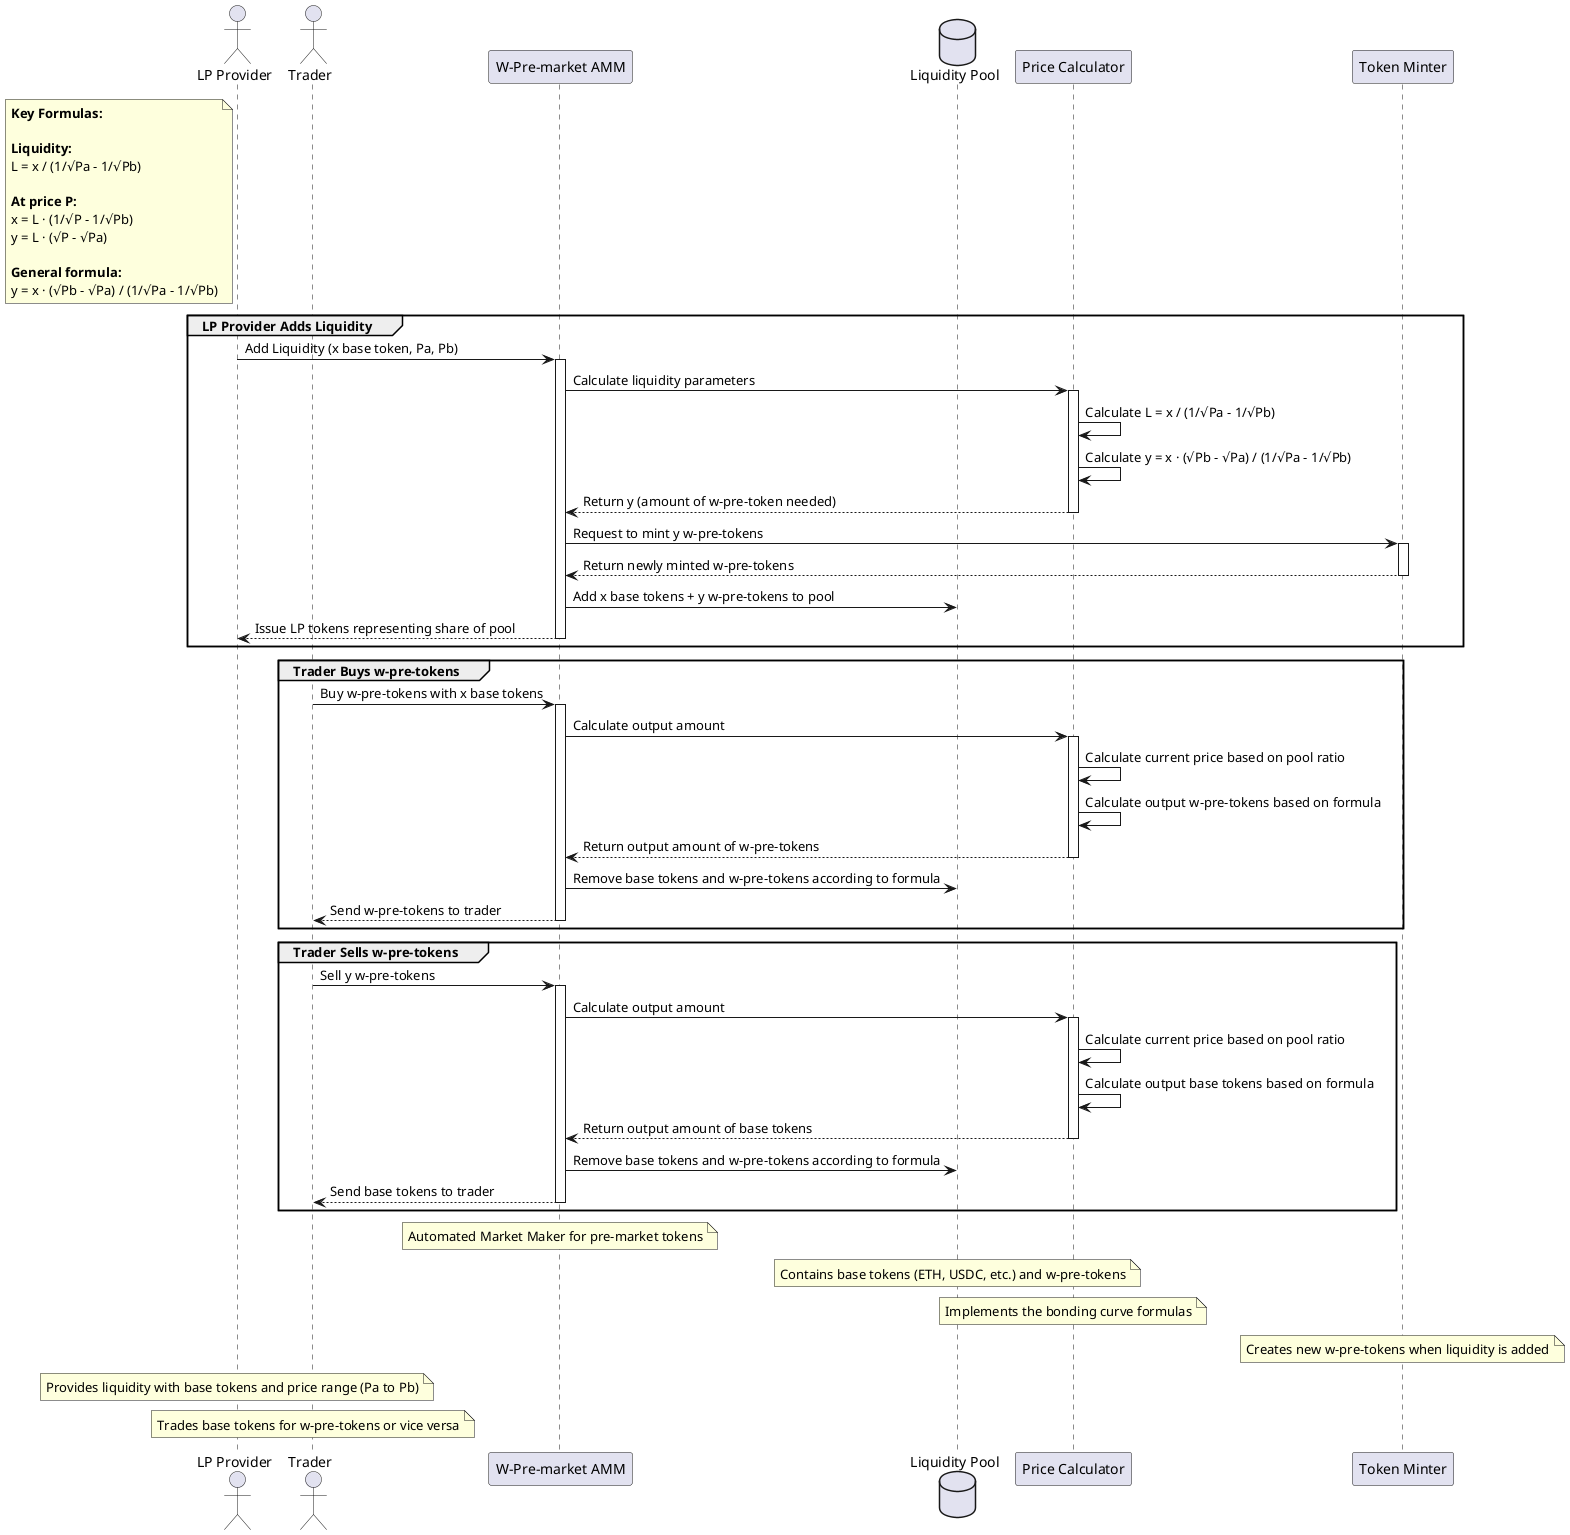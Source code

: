 @startuml W-Pre-market AMM System

' Define participants
actor "LP Provider" as LPProvider
actor "Trader" as Trader
participant "W-Pre-market AMM" as AMM
database "Liquidity Pool" as Pool
participant "Price Calculator" as Calculator
participant "Token Minter" as Minter

' Style
skinparam sequence {
    ParticipantBackgroundColor LightBlue
    ActorBackgroundColor LightGreen
    DatabaseBackgroundColor LightPink
    LifeLineColor Gray
    BorderColor Black
}

' Define mathematical formulas as notes
note left of LPProvider
  <b>Key Formulas:</b>
  
  <b>Liquidity:</b>
  L = x / (1/√Pa - 1/√Pb)
  
  <b>At price P:</b>
  x = L · (1/√P - 1/√Pb)
  y = L · (√P - √Pa)
  
  <b>General formula:</b>
  y = x · (√Pb - √Pa) / (1/√Pa - 1/√Pb)
end note

' LP Provider Flow
group LP Provider Adds Liquidity
    LPProvider -> AMM: Add Liquidity (x base token, Pa, Pb)
    activate AMM
    
    AMM -> Calculator: Calculate liquidity parameters
    activate Calculator
    
    Calculator -> Calculator: Calculate L = x / (1/√Pa - 1/√Pb)
    Calculator -> Calculator: Calculate y = x · (√Pb - √Pa) / (1/√Pa - 1/√Pb)
    Calculator --> AMM: Return y (amount of w-pre-token needed)
    deactivate Calculator
    
    AMM -> Minter: Request to mint y w-pre-tokens
    activate Minter
    Minter --> AMM: Return newly minted w-pre-tokens
    deactivate Minter
    
    AMM -> Pool: Add x base tokens + y w-pre-tokens to pool
    AMM --> LPProvider: Issue LP tokens representing share of pool
    
    deactivate AMM
end

' Trader Flow - Buy w-pre-tokens
group Trader Buys w-pre-tokens
    Trader -> AMM: Buy w-pre-tokens with x base tokens
    activate AMM
    
    AMM -> Calculator: Calculate output amount
    activate Calculator
    
    Calculator -> Calculator: Calculate current price based on pool ratio
    Calculator -> Calculator: Calculate output w-pre-tokens based on formula
    Calculator --> AMM: Return output amount of w-pre-tokens
    deactivate Calculator
    
    AMM -> Pool: Remove base tokens and w-pre-tokens according to formula
    AMM --> Trader: Send w-pre-tokens to trader
    
    deactivate AMM
end

' Trader Flow - Sell w-pre-tokens
group Trader Sells w-pre-tokens
    Trader -> AMM: Sell y w-pre-tokens
    activate AMM
    
    AMM -> Calculator: Calculate output amount
    activate Calculator
    
    Calculator -> Calculator: Calculate current price based on pool ratio
    Calculator -> Calculator: Calculate output base tokens based on formula
    Calculator --> AMM: Return output amount of base tokens
    deactivate Calculator
    
    AMM -> Pool: Remove base tokens and w-pre-tokens according to formula
    AMM --> Trader: Send base tokens to trader
    
    deactivate AMM
end

' Add notes
note over AMM: Automated Market Maker for pre-market tokens
note over Pool: Contains base tokens (ETH, USDC, etc.) and w-pre-tokens
note over Calculator: Implements the bonding curve formulas
note over Minter: Creates new w-pre-tokens when liquidity is added
note over LPProvider: Provides liquidity with base tokens and price range (Pa to Pb)
note over Trader: Trades base tokens for w-pre-tokens or vice versa

@enduml 